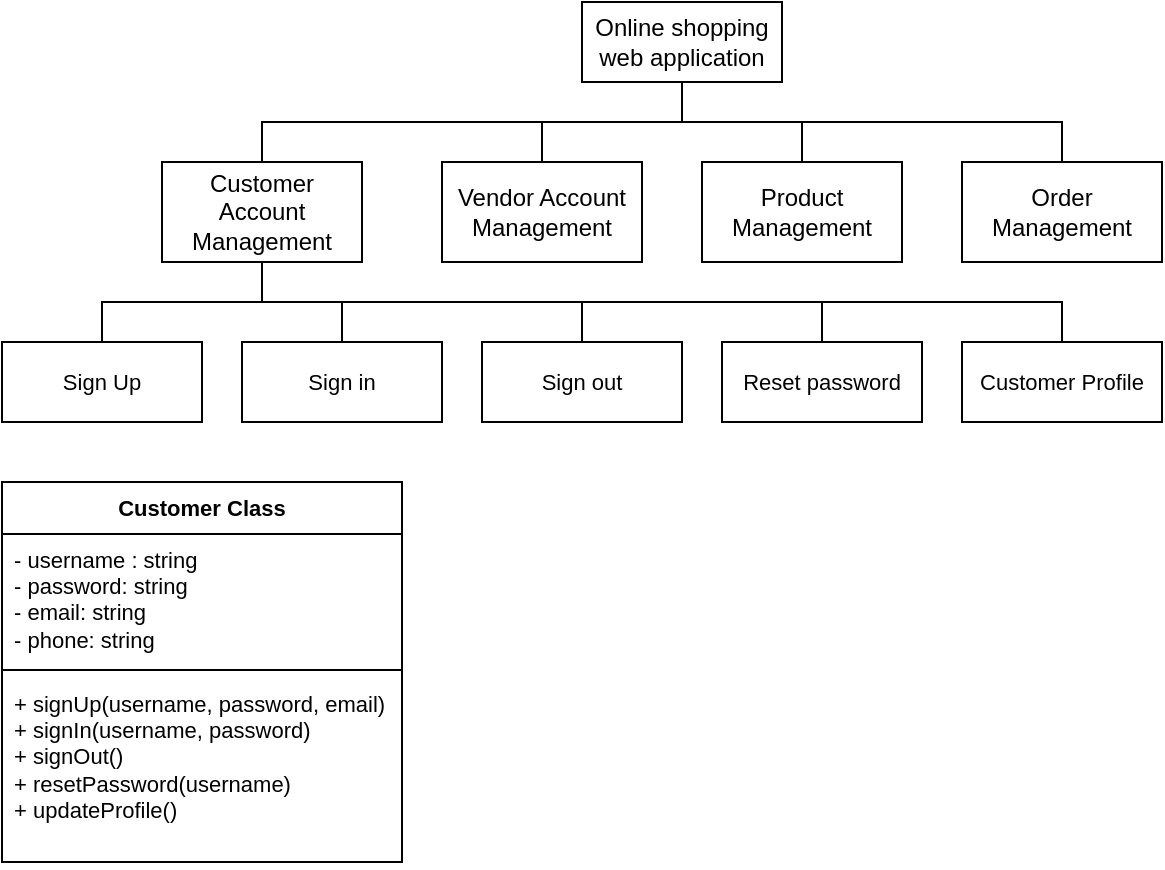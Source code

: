 <mxfile version="25.0.3">
  <diagram name="Page-1" id="CDY951-845JeEZlGF69i">
    <mxGraphModel dx="1050" dy="605" grid="1" gridSize="10" guides="1" tooltips="1" connect="1" arrows="1" fold="1" page="1" pageScale="1" pageWidth="850" pageHeight="1100" math="0" shadow="0">
      <root>
        <mxCell id="0" />
        <mxCell id="1" parent="0" />
        <mxCell id="p-DpckUZi9e9FAh7kkZB-6" style="edgeStyle=orthogonalEdgeStyle;rounded=0;orthogonalLoop=1;jettySize=auto;html=1;exitX=0.5;exitY=1;exitDx=0;exitDy=0;endArrow=none;endFill=0;" edge="1" parent="1" source="p-DpckUZi9e9FAh7kkZB-1" target="p-DpckUZi9e9FAh7kkZB-2">
          <mxGeometry relative="1" as="geometry" />
        </mxCell>
        <mxCell id="p-DpckUZi9e9FAh7kkZB-7" style="edgeStyle=orthogonalEdgeStyle;shape=connector;rounded=0;orthogonalLoop=1;jettySize=auto;html=1;exitX=0.5;exitY=1;exitDx=0;exitDy=0;entryX=0.5;entryY=0;entryDx=0;entryDy=0;strokeColor=default;align=center;verticalAlign=middle;fontFamily=Helvetica;fontSize=11;fontColor=default;labelBackgroundColor=default;endArrow=none;endFill=0;" edge="1" parent="1" source="p-DpckUZi9e9FAh7kkZB-1" target="p-DpckUZi9e9FAh7kkZB-3">
          <mxGeometry relative="1" as="geometry" />
        </mxCell>
        <mxCell id="p-DpckUZi9e9FAh7kkZB-8" style="edgeStyle=orthogonalEdgeStyle;shape=connector;rounded=0;orthogonalLoop=1;jettySize=auto;html=1;exitX=0.5;exitY=1;exitDx=0;exitDy=0;entryX=0.5;entryY=0;entryDx=0;entryDy=0;strokeColor=default;align=center;verticalAlign=middle;fontFamily=Helvetica;fontSize=11;fontColor=default;labelBackgroundColor=default;endArrow=none;endFill=0;" edge="1" parent="1" source="p-DpckUZi9e9FAh7kkZB-1" target="p-DpckUZi9e9FAh7kkZB-4">
          <mxGeometry relative="1" as="geometry" />
        </mxCell>
        <mxCell id="p-DpckUZi9e9FAh7kkZB-9" style="edgeStyle=orthogonalEdgeStyle;shape=connector;rounded=0;orthogonalLoop=1;jettySize=auto;html=1;exitX=0.5;exitY=1;exitDx=0;exitDy=0;entryX=0.5;entryY=0;entryDx=0;entryDy=0;strokeColor=default;align=center;verticalAlign=middle;fontFamily=Helvetica;fontSize=11;fontColor=default;labelBackgroundColor=default;endArrow=none;endFill=0;" edge="1" parent="1" source="p-DpckUZi9e9FAh7kkZB-1" target="p-DpckUZi9e9FAh7kkZB-5">
          <mxGeometry relative="1" as="geometry" />
        </mxCell>
        <mxCell id="p-DpckUZi9e9FAh7kkZB-1" value="Online shopping web application" style="whiteSpace=wrap;html=1;align=center;" vertex="1" parent="1">
          <mxGeometry x="390" y="90" width="100" height="40" as="geometry" />
        </mxCell>
        <mxCell id="p-DpckUZi9e9FAh7kkZB-11" style="edgeStyle=orthogonalEdgeStyle;shape=connector;rounded=0;orthogonalLoop=1;jettySize=auto;html=1;exitX=0.5;exitY=1;exitDx=0;exitDy=0;entryX=0.5;entryY=0;entryDx=0;entryDy=0;strokeColor=default;align=center;verticalAlign=middle;fontFamily=Helvetica;fontSize=11;fontColor=default;labelBackgroundColor=default;endArrow=none;endFill=0;" edge="1" parent="1" source="p-DpckUZi9e9FAh7kkZB-2" target="p-DpckUZi9e9FAh7kkZB-10">
          <mxGeometry relative="1" as="geometry" />
        </mxCell>
        <mxCell id="p-DpckUZi9e9FAh7kkZB-16" style="edgeStyle=orthogonalEdgeStyle;shape=connector;rounded=0;orthogonalLoop=1;jettySize=auto;html=1;exitX=0.5;exitY=1;exitDx=0;exitDy=0;strokeColor=default;align=center;verticalAlign=middle;fontFamily=Helvetica;fontSize=11;fontColor=default;labelBackgroundColor=default;endArrow=none;endFill=0;" edge="1" parent="1" source="p-DpckUZi9e9FAh7kkZB-2" target="p-DpckUZi9e9FAh7kkZB-12">
          <mxGeometry relative="1" as="geometry" />
        </mxCell>
        <mxCell id="p-DpckUZi9e9FAh7kkZB-17" style="edgeStyle=orthogonalEdgeStyle;shape=connector;rounded=0;orthogonalLoop=1;jettySize=auto;html=1;exitX=0.5;exitY=1;exitDx=0;exitDy=0;entryX=0.5;entryY=0;entryDx=0;entryDy=0;strokeColor=default;align=center;verticalAlign=middle;fontFamily=Helvetica;fontSize=11;fontColor=default;labelBackgroundColor=default;endArrow=none;endFill=0;" edge="1" parent="1" source="p-DpckUZi9e9FAh7kkZB-2" target="p-DpckUZi9e9FAh7kkZB-13">
          <mxGeometry relative="1" as="geometry" />
        </mxCell>
        <mxCell id="p-DpckUZi9e9FAh7kkZB-18" style="edgeStyle=orthogonalEdgeStyle;shape=connector;rounded=0;orthogonalLoop=1;jettySize=auto;html=1;exitX=0.5;exitY=1;exitDx=0;exitDy=0;entryX=0.5;entryY=0;entryDx=0;entryDy=0;strokeColor=default;align=center;verticalAlign=middle;fontFamily=Helvetica;fontSize=11;fontColor=default;labelBackgroundColor=default;endArrow=none;endFill=0;" edge="1" parent="1" source="p-DpckUZi9e9FAh7kkZB-2" target="p-DpckUZi9e9FAh7kkZB-14">
          <mxGeometry relative="1" as="geometry" />
        </mxCell>
        <mxCell id="p-DpckUZi9e9FAh7kkZB-19" style="edgeStyle=orthogonalEdgeStyle;shape=connector;rounded=0;orthogonalLoop=1;jettySize=auto;html=1;exitX=0.5;exitY=1;exitDx=0;exitDy=0;entryX=0.5;entryY=0;entryDx=0;entryDy=0;strokeColor=default;align=center;verticalAlign=middle;fontFamily=Helvetica;fontSize=11;fontColor=default;labelBackgroundColor=default;endArrow=none;endFill=0;" edge="1" parent="1" source="p-DpckUZi9e9FAh7kkZB-2" target="p-DpckUZi9e9FAh7kkZB-15">
          <mxGeometry relative="1" as="geometry" />
        </mxCell>
        <mxCell id="p-DpckUZi9e9FAh7kkZB-2" value="Customer Account Management" style="whiteSpace=wrap;html=1;align=center;" vertex="1" parent="1">
          <mxGeometry x="180" y="170" width="100" height="50" as="geometry" />
        </mxCell>
        <mxCell id="p-DpckUZi9e9FAh7kkZB-3" value="Vendor Account Management" style="whiteSpace=wrap;html=1;align=center;" vertex="1" parent="1">
          <mxGeometry x="320" y="170" width="100" height="50" as="geometry" />
        </mxCell>
        <mxCell id="p-DpckUZi9e9FAh7kkZB-4" value="Product Management" style="whiteSpace=wrap;html=1;align=center;" vertex="1" parent="1">
          <mxGeometry x="450" y="170" width="100" height="50" as="geometry" />
        </mxCell>
        <mxCell id="p-DpckUZi9e9FAh7kkZB-5" value="Order Management" style="whiteSpace=wrap;html=1;align=center;" vertex="1" parent="1">
          <mxGeometry x="580" y="170" width="100" height="50" as="geometry" />
        </mxCell>
        <mxCell id="p-DpckUZi9e9FAh7kkZB-10" value="Sign Up" style="whiteSpace=wrap;html=1;align=center;fontFamily=Helvetica;fontSize=11;fontColor=default;labelBackgroundColor=default;" vertex="1" parent="1">
          <mxGeometry x="100" y="260" width="100" height="40" as="geometry" />
        </mxCell>
        <mxCell id="p-DpckUZi9e9FAh7kkZB-12" value="Sign in" style="whiteSpace=wrap;html=1;align=center;fontFamily=Helvetica;fontSize=11;fontColor=default;labelBackgroundColor=default;" vertex="1" parent="1">
          <mxGeometry x="220" y="260" width="100" height="40" as="geometry" />
        </mxCell>
        <mxCell id="p-DpckUZi9e9FAh7kkZB-13" value="Sign out" style="whiteSpace=wrap;html=1;align=center;fontFamily=Helvetica;fontSize=11;fontColor=default;labelBackgroundColor=default;" vertex="1" parent="1">
          <mxGeometry x="340" y="260" width="100" height="40" as="geometry" />
        </mxCell>
        <mxCell id="p-DpckUZi9e9FAh7kkZB-14" value="Reset password" style="whiteSpace=wrap;html=1;align=center;fontFamily=Helvetica;fontSize=11;fontColor=default;labelBackgroundColor=default;" vertex="1" parent="1">
          <mxGeometry x="460" y="260" width="100" height="40" as="geometry" />
        </mxCell>
        <mxCell id="p-DpckUZi9e9FAh7kkZB-15" value="Customer Profile" style="whiteSpace=wrap;html=1;align=center;fontFamily=Helvetica;fontSize=11;fontColor=default;labelBackgroundColor=default;" vertex="1" parent="1">
          <mxGeometry x="580" y="260" width="100" height="40" as="geometry" />
        </mxCell>
        <mxCell id="p-DpckUZi9e9FAh7kkZB-23" value="Customer Class" style="swimlane;fontStyle=1;align=center;verticalAlign=top;childLayout=stackLayout;horizontal=1;startSize=26;horizontalStack=0;resizeParent=1;resizeParentMax=0;resizeLast=0;collapsible=1;marginBottom=0;whiteSpace=wrap;html=1;fontFamily=Helvetica;fontSize=11;fontColor=default;labelBackgroundColor=default;" vertex="1" parent="1">
          <mxGeometry x="100" y="330" width="200" height="190" as="geometry" />
        </mxCell>
        <mxCell id="p-DpckUZi9e9FAh7kkZB-24" value="- username : string&lt;div&gt;- password: string&lt;/div&gt;&lt;div&gt;- email: string&lt;/div&gt;&lt;div&gt;- phone: string&amp;nbsp;&lt;/div&gt;" style="text;strokeColor=none;fillColor=none;align=left;verticalAlign=top;spacingLeft=4;spacingRight=4;overflow=hidden;rotatable=0;points=[[0,0.5],[1,0.5]];portConstraint=eastwest;whiteSpace=wrap;html=1;fontFamily=Helvetica;fontSize=11;fontColor=default;labelBackgroundColor=default;" vertex="1" parent="p-DpckUZi9e9FAh7kkZB-23">
          <mxGeometry y="26" width="200" height="64" as="geometry" />
        </mxCell>
        <mxCell id="p-DpckUZi9e9FAh7kkZB-25" value="" style="line;strokeWidth=1;fillColor=none;align=left;verticalAlign=middle;spacingTop=-1;spacingLeft=3;spacingRight=3;rotatable=0;labelPosition=right;points=[];portConstraint=eastwest;strokeColor=inherit;fontFamily=Helvetica;fontSize=11;fontColor=default;labelBackgroundColor=default;" vertex="1" parent="p-DpckUZi9e9FAh7kkZB-23">
          <mxGeometry y="90" width="200" height="8" as="geometry" />
        </mxCell>
        <mxCell id="p-DpckUZi9e9FAh7kkZB-26" value="+ signUp(username, password, email)&lt;div&gt;+ signIn(username, password)&amp;nbsp;&lt;/div&gt;&lt;div&gt;+ signOut()&lt;/div&gt;&lt;div&gt;+ resetPassword(username)&lt;/div&gt;&lt;div&gt;+ updateProfile()&lt;/div&gt;" style="text;strokeColor=none;fillColor=none;align=left;verticalAlign=top;spacingLeft=4;spacingRight=4;overflow=hidden;rotatable=0;points=[[0,0.5],[1,0.5]];portConstraint=eastwest;whiteSpace=wrap;html=1;fontFamily=Helvetica;fontSize=11;fontColor=default;labelBackgroundColor=default;" vertex="1" parent="p-DpckUZi9e9FAh7kkZB-23">
          <mxGeometry y="98" width="200" height="92" as="geometry" />
        </mxCell>
      </root>
    </mxGraphModel>
  </diagram>
</mxfile>
